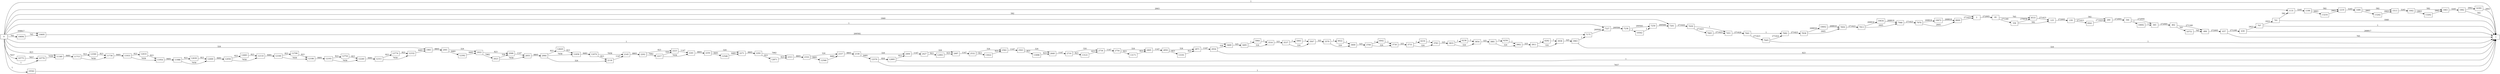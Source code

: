 digraph {
	graph [rankdir=LR]
	node [shape=rectangle]
	2 -> 95 [label=272005]
	95 -> 104 [label=271240]
	95 -> 8533 [label=765]
	104 -> 125 [label=582]
	104 -> 8533 [label=270658]
	125 -> 239 [label=272005]
	239 -> 260 [label=582]
	239 -> 8561 [label=271423]
	260 -> 344 [label=272005]
	344 -> 365 [label=272004]
	344 -> 10692 [label=1]
	365 -> 462 [label=272005]
	462 -> 484 [label=271240]
	462 -> 10751 [label=765]
	484 -> 637 [label=272005]
	637 -> 1 [label=765]
	637 -> 639 [label=271240]
	639 -> 1 [label=268817]
	639 -> 707 [label=2423]
	707 -> 1 [label=1]
	707 -> 741 [label=2422]
	741 -> 1 [label=1840]
	741 -> 1131 [label=582]
	1131 -> 1198 [label=3245]
	1198 -> 1219 [label=582]
	1198 -> 13216 [label=2663]
	1219 -> 1486 [label=3245]
	1486 -> 1513 [label=582]
	1486 -> 13242 [label=2663]
	1513 -> 1642 [label=3245]
	1642 -> 1663 [label=582]
	1642 -> 13262 [label=2663]
	1663 -> 1982 [label=3245]
	1982 -> 1 [label=582]
	1982 -> 14391 [label=2663]
	1983 -> 2001 [label=8805]
	2001 -> 2022 [label=324]
	2001 -> 12392 [label=8481]
	2022 -> 2023 [label=7982]
	2022 -> 2046 [label=823]
	2023 -> 2046 [label=324]
	2023 -> 2055 [label=7658]
	2046 -> 2055 [label=1147]
	2055 -> 2064 [label=8805]
	2064 -> 2118 [label=324]
	2064 -> 12456 [label=7658]
	2064 -> 12829 [label=823]
	2118 -> 2145 [label=1147]
	2145 -> 2202 [label=8805]
	2202 -> 2217 [label=7982]
	2202 -> 2223 [label=823]
	2217 -> 2223 [label=324]
	2217 -> 2241 [label=7658]
	2223 -> 2241 [label=1147]
	2241 -> 2250 [label=8805]
	2250 -> 2271 [label=324]
	2250 -> 12546 [label=8481]
	2271 -> 2292 [label=8805]
	2292 -> 2313 [label=7982]
	2292 -> 12871 [label=823]
	2313 -> 2316 [label=8805]
	2316 -> 2337 [label=324]
	2316 -> 12566 [label=8481]
	2337 -> 2338 [label=8805]
	2338 -> 2406 [label=324]
	2338 -> 12570 [label=8481]
	2406 -> 2427 [label=1147]
	2427 -> 2487 [label=324]
	2427 -> 12993 [label=823]
	2487 -> 2532 [label=1147]
	2532 -> 2562 [label=324]
	2532 -> 13022 [label=823]
	2562 -> 2563 [label=1147]
	2563 -> 2640 [label=324]
	2563 -> 13098 [label=823]
	2640 -> 2710 [label=1147]
	2710 -> 2734 [label=324]
	2710 -> 13121 [label=823]
	2734 -> 2754 [label=1147]
	2754 -> 2805 [label=324]
	2754 -> 13171 [label=823]
	2805 -> 2850 [label=1147]
	2850 -> 2871 [label=324]
	2850 -> 13191 [label=823]
	2871 -> 2934 [label=1147]
	2934 -> 3469 [label=324]
	2934 -> 1 [label=823]
	3469 -> 3495 [label=325]
	3495 -> 3516 [label=324]
	3495 -> 5964 [label=1]
	3516 -> 3537 [label=325]
	3537 -> 3567 [label=324]
	3537 -> 5993 [label=1]
	3567 -> 3570 [label=325]
	3570 -> 3600 [label=324]
	3570 -> 6022 [label=1]
	3600 -> 3709 [label=325]
	3709 -> 3730 [label=324]
	3709 -> 6042 [label=1]
	3730 -> 3731 [label=325]
	3731 -> 3783 [label=324]
	3731 -> 6216 [label=1]
	3783 -> 3833 [label=325]
	3833 -> 3854 [label=324]
	3833 -> 6236 [label=1]
	3854 -> 3881 [label=325]
	3881 -> 3902 [label=324]
	3881 -> 6256 [label=1]
	3902 -> 3911 [label=325]
	3911 -> 3938 [label=324]
	3911 -> 6282 [label=1]
	3938 -> 3963 [label=325]
	3963 -> 1 [label=324]
	3963 -> 7175 [label=1]
	5964 -> 3516 [label=1]
	5993 -> 3567 [label=1]
	6022 -> 3600 [label=1]
	6042 -> 3730 [label=1]
	6216 -> 3783 [label=1]
	6236 -> 3854 [label=1]
	6256 -> 3902 [label=1]
	6282 -> 3938 [label=1]
	7175 -> 7227 [label=269583]
	7227 -> 7238 [label=269584]
	7238 -> 7259 [label=269583]
	7238 -> 10562 [label=1]
	7259 -> 7261 [label=269584]
	7261 -> 7430 [label=271424]
	7430 -> 7451 [label=1]
	7430 -> 7665 [label=271423]
	7451 -> 7641 [label=271424]
	7641 -> 7645 [label=271423]
	7641 -> 7682 [label=1]
	7645 -> 1 [label=1]
	7645 -> 7682 [label=271422]
	7665 -> 7451 [label=271423]
	7682 -> 7838 [label=271423]
	7838 -> 7859 [label=2605]
	7838 -> 10602 [label=268818]
	7859 -> 7913 [label=271423]
	7913 -> 7946 [label=2605]
	7913 -> 10634 [label=268818]
	7946 -> 7970 [label=271423]
	7970 -> 8009 [label=2605]
	7970 -> 10672 [label=268818]
	8009 -> 2 [label=271423]
	8533 -> 125 [label=271423]
	8561 -> 260 [label=271423]
	10542 -> 1 [label=1]
	10562 -> 7259 [label=1]
	10602 -> 7859 [label=268818]
	10634 -> 7946 [label=268818]
	10672 -> 8009 [label=268818]
	10692 -> 365 [label=1]
	10694 -> 10695 [label=765]
	10695 -> 7175 [label=269582]
	10751 -> 484 [label=765]
	10775 -> 10776 [label=7657]
	10776 -> 11349 [label=7658]
	11349 -> 11715 [label=8481]
	11715 -> 11736 [label=7658]
	11715 -> 12590 [label=823]
	11736 -> 11933 [label=8481]
	11933 -> 11954 [label=7658]
	11933 -> 12610 [label=823]
	11954 -> 11988 [label=8481]
	11988 -> 12009 [label=7658]
	11988 -> 12630 [label=823]
	12009 -> 12056 [label=8481]
	12056 -> 12110 [label=7658]
	12056 -> 12683 [label=823]
	12110 -> 12160 [label=8481]
	12160 -> 12186 [label=7658]
	12160 -> 12708 [label=823]
	12186 -> 12193 [label=8481]
	12193 -> 12240 [label=7658]
	12193 -> 12754 [label=823]
	12240 -> 12311 [label=8481]
	12311 -> 12332 [label=7658]
	12311 -> 12774 [label=823]
	12332 -> 1983 [label=8481]
	12392 -> 2022 [label=8481]
	12456 -> 12474 [label=8481]
	12474 -> 2145 [label=7658]
	12474 -> 2118 [label=823]
	12546 -> 2271 [label=8481]
	12566 -> 2337 [label=8481]
	12570 -> 1 [label=7657]
	12570 -> 12895 [label=824]
	12590 -> 11736 [label=823]
	12610 -> 11954 [label=823]
	12630 -> 12009 [label=823]
	12683 -> 12110 [label=823]
	12708 -> 12186 [label=823]
	12754 -> 12240 [label=823]
	12774 -> 12332 [label=823]
	12829 -> 12456 [label=823]
	12871 -> 2313 [label=823]
	12895 -> 1 [label=1]
	12895 -> 2406 [label=823]
	12993 -> 2487 [label=823]
	13022 -> 2562 [label=823]
	13098 -> 2640 [label=823]
	13121 -> 2734 [label=823]
	13171 -> 2805 [label=823]
	13191 -> 2871 [label=823]
	13216 -> 1219 [label=2663]
	13242 -> 1513 [label=2663]
	13262 -> 1663 [label=2663]
	14391 -> 1 [label=2663]
	0 -> 2 [label=582]
	0 -> 1983 [label=324]
	0 -> 3469 [label=1]
	0 -> 7261 [label=1840]
	0 -> 7227 [label=1]
	0 -> 11349 [label=823]
	0 -> 10776 [label=1]
	0 -> 10695 [label=268817]
	0 -> 1131 [label=2663]
	0 -> 1 [label=1]
	0 -> 10542 [label=1]
	0 -> 10694 [label=765]
	0 -> 10775 [label=7657]
}
